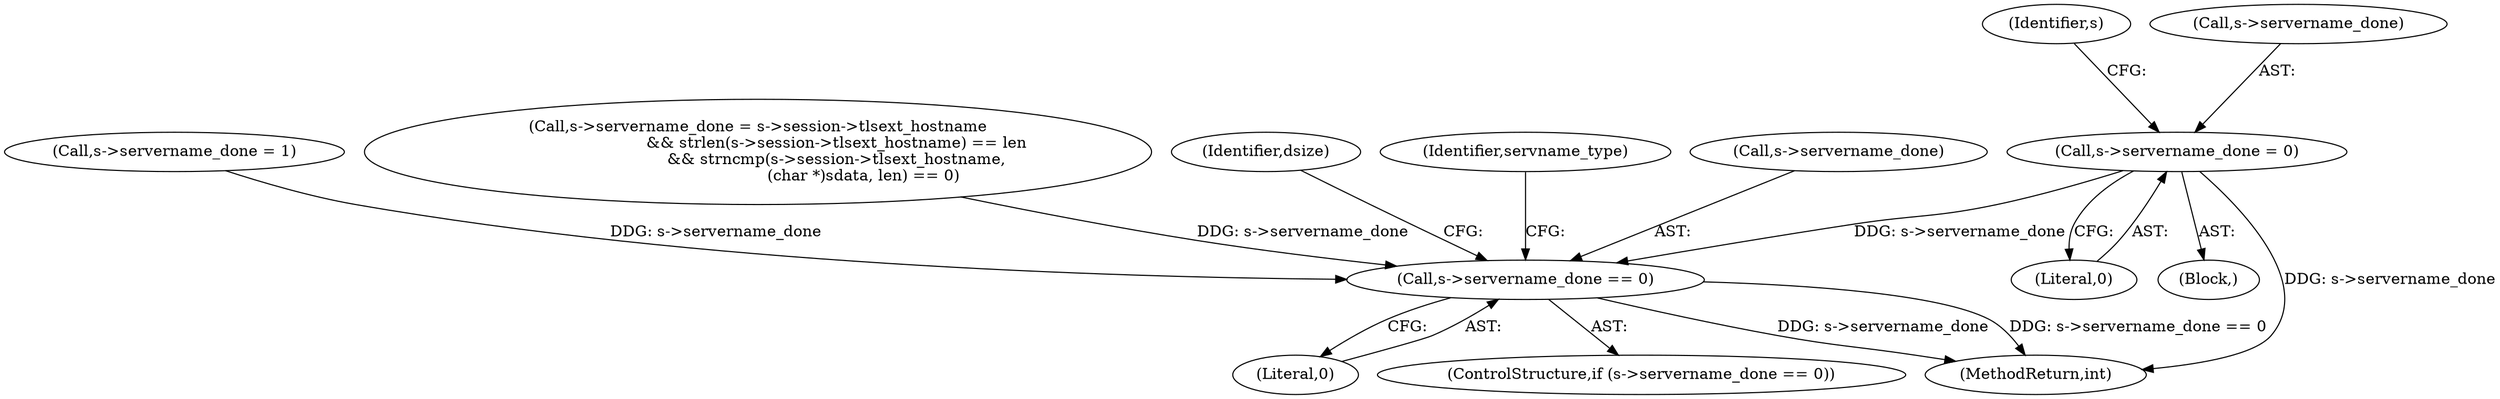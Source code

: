 digraph "0_openssl_2c0d295e26306e15a92eb23a84a1802005c1c137@pointer" {
"1000137" [label="(Call,s->servername_done = 0)"];
"1000309" [label="(Call,s->servername_done == 0)"];
"1000144" [label="(Identifier,s)"];
"1000313" [label="(Literal,0)"];
"1000408" [label="(Call,s->servername_done = 1)"];
"1000414" [label="(Call,s->servername_done = s->session->tlsext_hostname\n                                && strlen(s->session->tlsext_hostname) == len\n                                && strncmp(s->session->tlsext_hostname,\n                                           (char *)sdata, len) == 0)"];
"1000138" [label="(Call,s->servername_done)"];
"1000141" [label="(Literal,0)"];
"1000449" [label="(Identifier,dsize)"];
"1000315" [label="(Identifier,servname_type)"];
"1000120" [label="(Block,)"];
"1000308" [label="(ControlStructure,if (s->servername_done == 0))"];
"1000310" [label="(Call,s->servername_done)"];
"1000137" [label="(Call,s->servername_done = 0)"];
"1000309" [label="(Call,s->servername_done == 0)"];
"1001283" [label="(MethodReturn,int)"];
"1000137" -> "1000120"  [label="AST: "];
"1000137" -> "1000141"  [label="CFG: "];
"1000138" -> "1000137"  [label="AST: "];
"1000141" -> "1000137"  [label="AST: "];
"1000144" -> "1000137"  [label="CFG: "];
"1000137" -> "1001283"  [label="DDG: s->servername_done"];
"1000137" -> "1000309"  [label="DDG: s->servername_done"];
"1000309" -> "1000308"  [label="AST: "];
"1000309" -> "1000313"  [label="CFG: "];
"1000310" -> "1000309"  [label="AST: "];
"1000313" -> "1000309"  [label="AST: "];
"1000315" -> "1000309"  [label="CFG: "];
"1000449" -> "1000309"  [label="CFG: "];
"1000309" -> "1001283"  [label="DDG: s->servername_done"];
"1000309" -> "1001283"  [label="DDG: s->servername_done == 0"];
"1000408" -> "1000309"  [label="DDG: s->servername_done"];
"1000414" -> "1000309"  [label="DDG: s->servername_done"];
}
